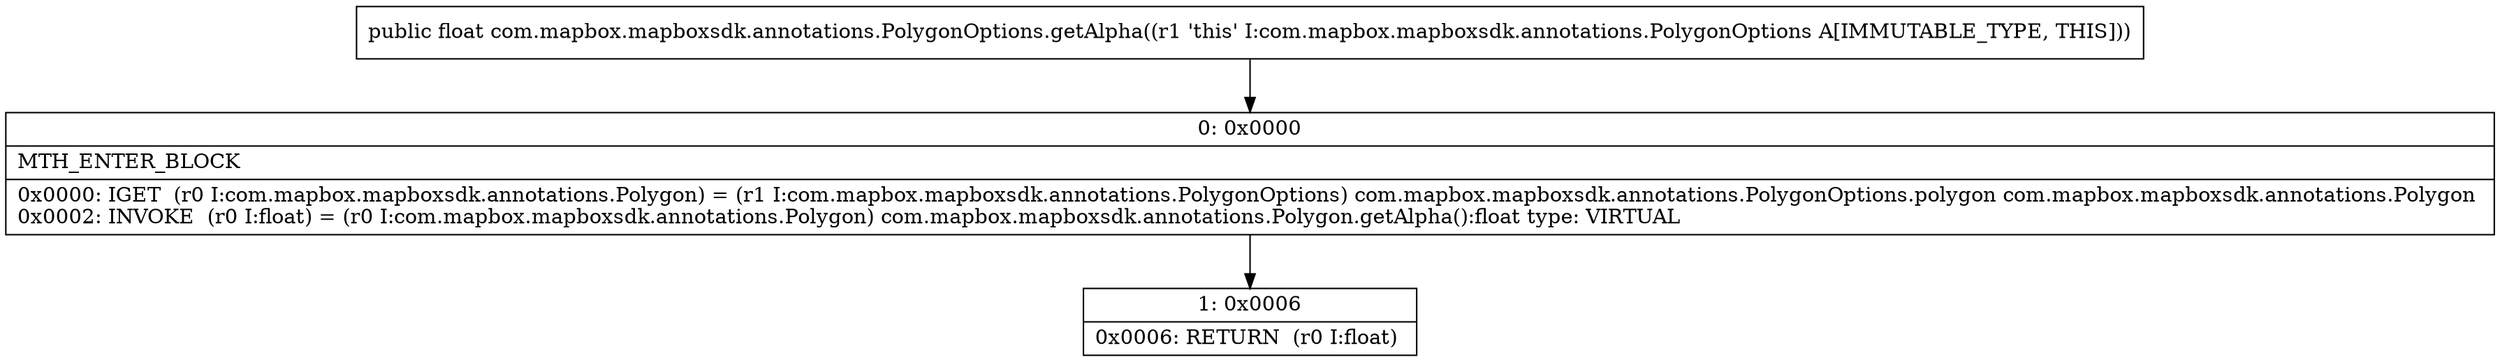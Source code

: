 digraph "CFG forcom.mapbox.mapboxsdk.annotations.PolygonOptions.getAlpha()F" {
Node_0 [shape=record,label="{0\:\ 0x0000|MTH_ENTER_BLOCK\l|0x0000: IGET  (r0 I:com.mapbox.mapboxsdk.annotations.Polygon) = (r1 I:com.mapbox.mapboxsdk.annotations.PolygonOptions) com.mapbox.mapboxsdk.annotations.PolygonOptions.polygon com.mapbox.mapboxsdk.annotations.Polygon \l0x0002: INVOKE  (r0 I:float) = (r0 I:com.mapbox.mapboxsdk.annotations.Polygon) com.mapbox.mapboxsdk.annotations.Polygon.getAlpha():float type: VIRTUAL \l}"];
Node_1 [shape=record,label="{1\:\ 0x0006|0x0006: RETURN  (r0 I:float) \l}"];
MethodNode[shape=record,label="{public float com.mapbox.mapboxsdk.annotations.PolygonOptions.getAlpha((r1 'this' I:com.mapbox.mapboxsdk.annotations.PolygonOptions A[IMMUTABLE_TYPE, THIS])) }"];
MethodNode -> Node_0;
Node_0 -> Node_1;
}

